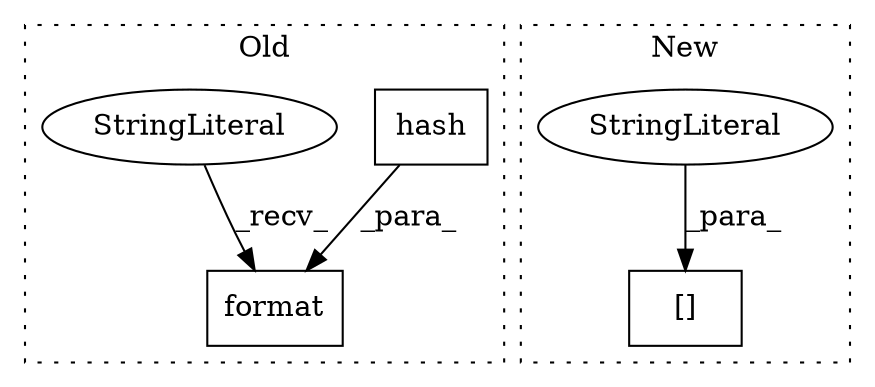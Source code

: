 digraph G {
subgraph cluster0 {
1 [label="hash" a="32" s="4082,4113" l="5,1" shape="box"];
3 [label="format" a="32" s="4075,4114" l="7,1" shape="box"];
5 [label="StringLiteral" a="45" s="4049" l="25" shape="ellipse"];
label = "Old";
style="dotted";
}
subgraph cluster1 {
2 [label="[]" a="2" s="4116,4139" l="17,1" shape="box"];
4 [label="StringLiteral" a="45" s="4133" l="6" shape="ellipse"];
label = "New";
style="dotted";
}
1 -> 3 [label="_para_"];
4 -> 2 [label="_para_"];
5 -> 3 [label="_recv_"];
}